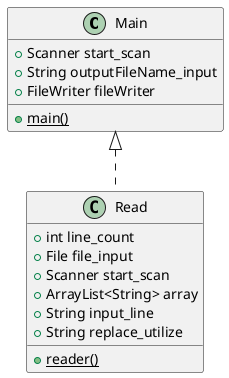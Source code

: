 @startuml
'https://plantuml.com/class-diagram

class Main
class Read

Main <|.. Read

class Read {
   +int line_count
   +File file_input
   +Scanner start_scan
   +ArrayList<String> array
   +String input_line
   +String replace_utilize
   {static} +reader()
}

class Main {
    +Scanner start_scan
    +String outputFileName_input
    +FileWriter fileWriter
    {static} +main()
}

@enduml
